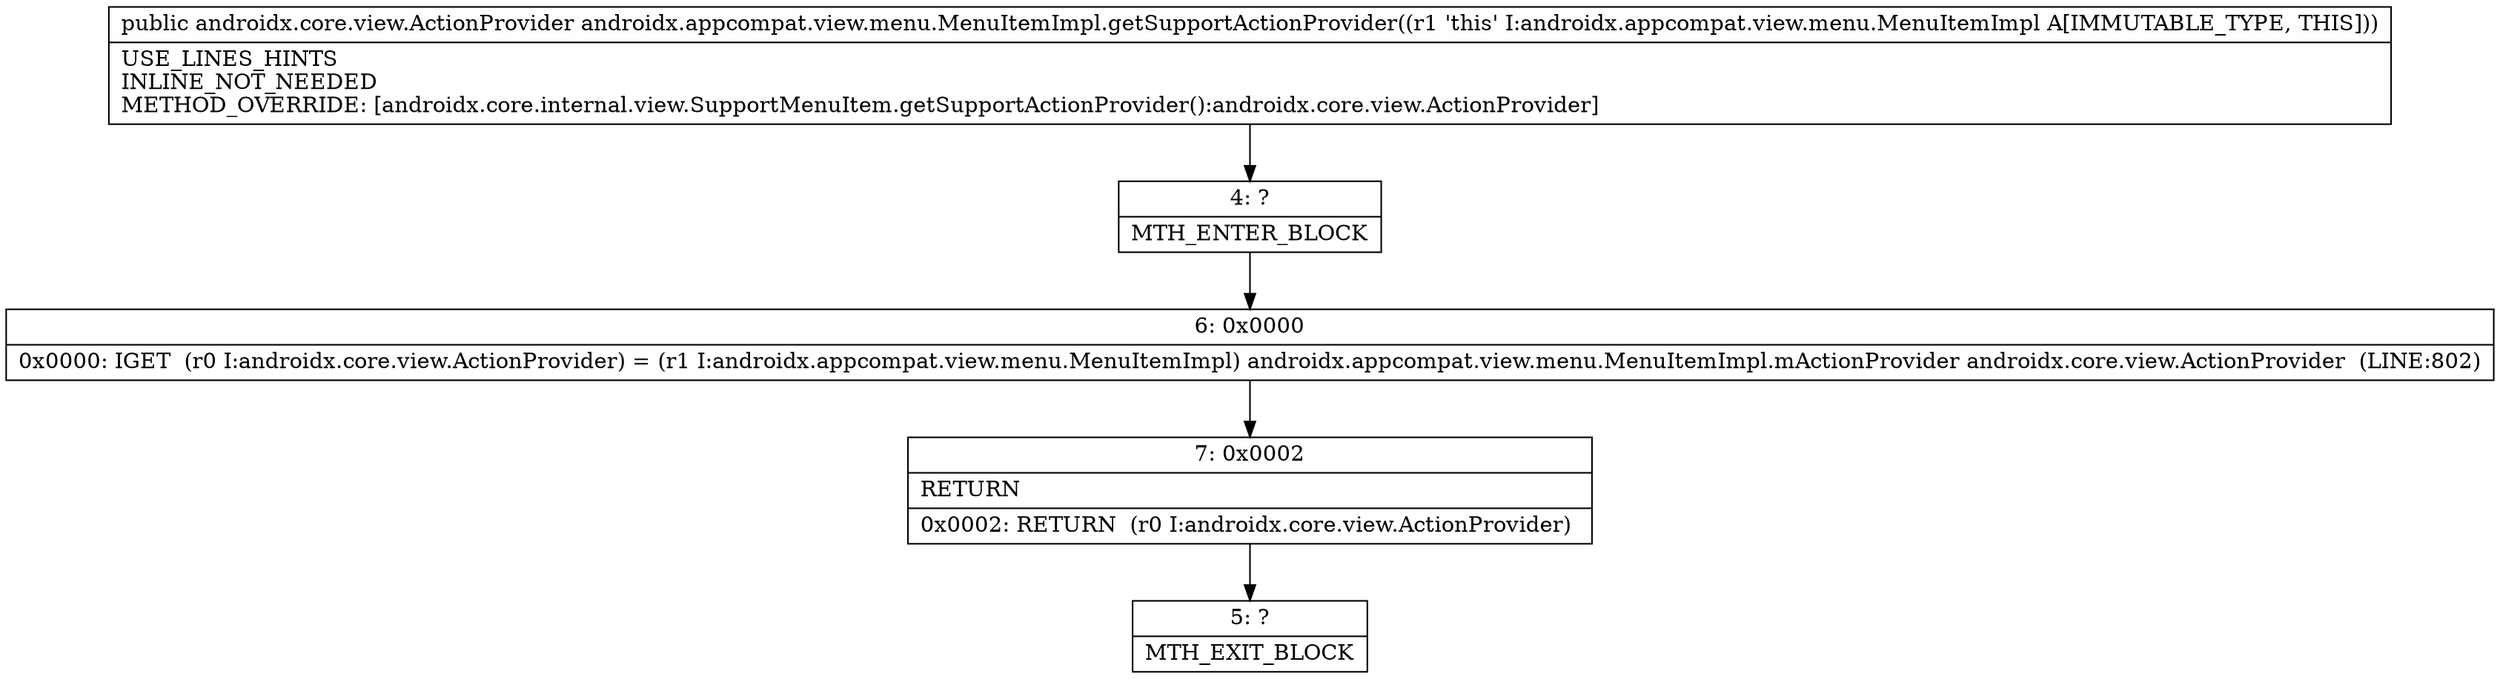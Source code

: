 digraph "CFG forandroidx.appcompat.view.menu.MenuItemImpl.getSupportActionProvider()Landroidx\/core\/view\/ActionProvider;" {
Node_4 [shape=record,label="{4\:\ ?|MTH_ENTER_BLOCK\l}"];
Node_6 [shape=record,label="{6\:\ 0x0000|0x0000: IGET  (r0 I:androidx.core.view.ActionProvider) = (r1 I:androidx.appcompat.view.menu.MenuItemImpl) androidx.appcompat.view.menu.MenuItemImpl.mActionProvider androidx.core.view.ActionProvider  (LINE:802)\l}"];
Node_7 [shape=record,label="{7\:\ 0x0002|RETURN\l|0x0002: RETURN  (r0 I:androidx.core.view.ActionProvider) \l}"];
Node_5 [shape=record,label="{5\:\ ?|MTH_EXIT_BLOCK\l}"];
MethodNode[shape=record,label="{public androidx.core.view.ActionProvider androidx.appcompat.view.menu.MenuItemImpl.getSupportActionProvider((r1 'this' I:androidx.appcompat.view.menu.MenuItemImpl A[IMMUTABLE_TYPE, THIS]))  | USE_LINES_HINTS\lINLINE_NOT_NEEDED\lMETHOD_OVERRIDE: [androidx.core.internal.view.SupportMenuItem.getSupportActionProvider():androidx.core.view.ActionProvider]\l}"];
MethodNode -> Node_4;Node_4 -> Node_6;
Node_6 -> Node_7;
Node_7 -> Node_5;
}

